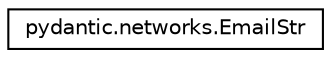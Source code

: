 digraph "Graphical Class Hierarchy"
{
 // LATEX_PDF_SIZE
  edge [fontname="Helvetica",fontsize="10",labelfontname="Helvetica",labelfontsize="10"];
  node [fontname="Helvetica",fontsize="10",shape=record];
  rankdir="LR";
  Node0 [label="pydantic.networks.EmailStr",height=0.2,width=0.4,color="black", fillcolor="white", style="filled",URL="$classpydantic_1_1networks_1_1EmailStr.html",tooltip=" "];
}
